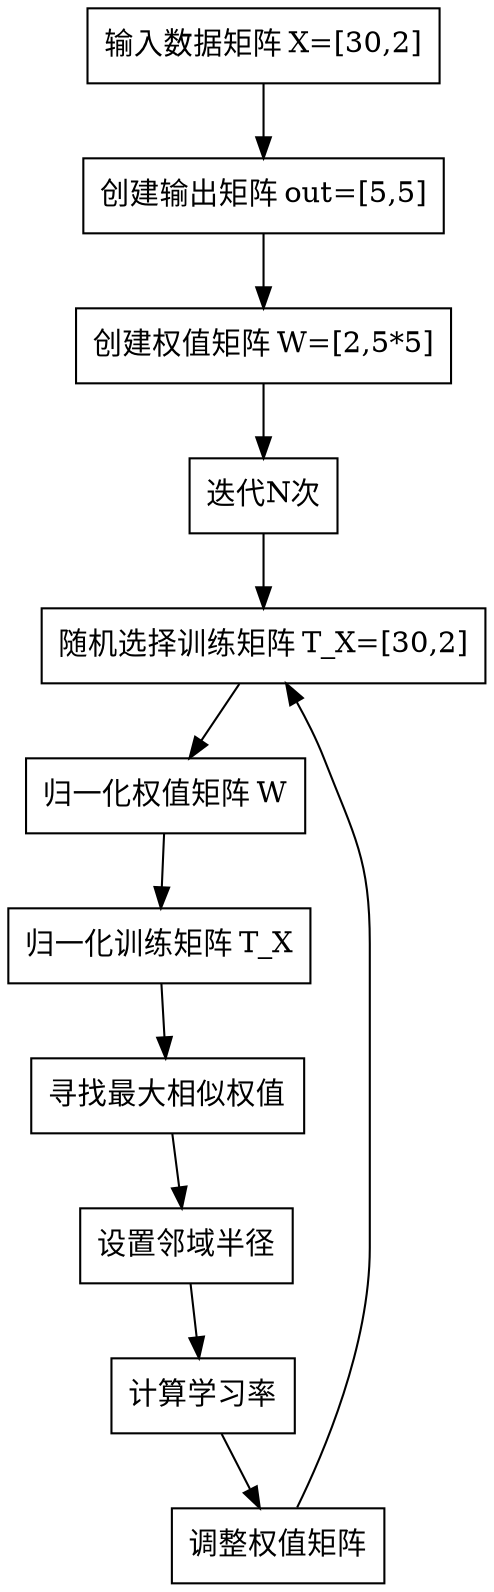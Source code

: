 digraph G {
    node [shape = box];

    start[label="输入数据矩阵 X=[30,2]"];
    creatout[label="创建输出矩阵 out=[5,5]"];
    creatW[label="创建权值矩阵 W=[2,5*5]"];
    setcnt[label="迭代N次"];
    choiceX[label="随机选择训练矩阵 T_X=[30,2]"];
    normalW[label="归一化权值矩阵 W"];
    normaltrainX[label="归一化训练矩阵 T_X"];
    findWin[label="寻找最大相似权值"];
    setN[label="设置邻域半径"];
    seteta[label="计算学习率"];
    adjW[label="调整权值矩阵"];

  
    start->creatout->creatW->setcnt->choiceX->normalW->normaltrainX->findWin->setN->seteta->adjW;
    adjW->choiceX;
}